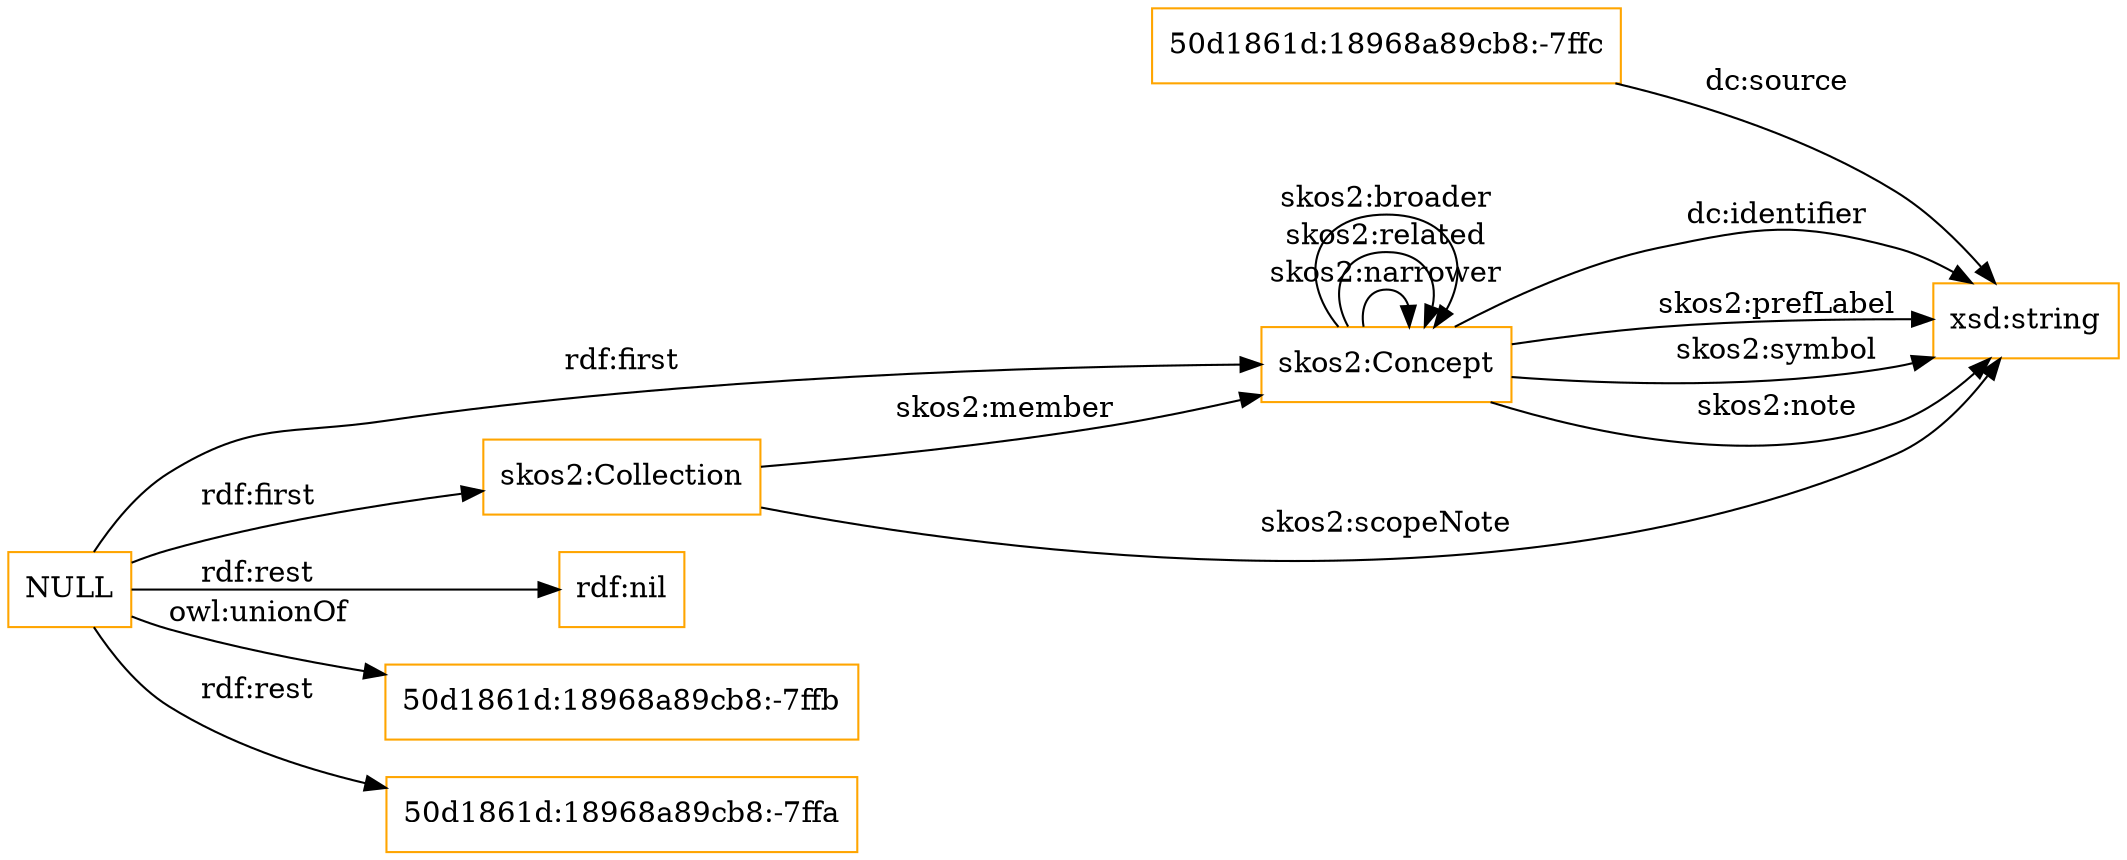 digraph ar2dtool_diagram { 
rankdir=LR;
size="1501"
node [shape = rectangle, color="orange"]; "50d1861d:18968a89cb8:-7ffc" "skos2:Concept" "skos2:Collection" ; /*classes style*/
	"NULL" -> "rdf:nil" [ label = "rdf:rest" ];
	"NULL" -> "skos2:Concept" [ label = "rdf:first" ];
	"NULL" -> "50d1861d:18968a89cb8:-7ffb" [ label = "owl:unionOf" ];
	"NULL" -> "50d1861d:18968a89cb8:-7ffa" [ label = "rdf:rest" ];
	"NULL" -> "skos2:Collection" [ label = "rdf:first" ];
	"skos2:Concept" -> "xsd:string" [ label = "dc:identifier" ];
	"skos2:Concept" -> "xsd:string" [ label = "skos2:prefLabel" ];
	"skos2:Concept" -> "skos2:Concept" [ label = "skos2:narrower" ];
	"skos2:Concept" -> "xsd:string" [ label = "skos2:symbol" ];
	"skos2:Concept" -> "xsd:string" [ label = "skos2:note" ];
	"skos2:Concept" -> "skos2:Concept" [ label = "skos2:related" ];
	"skos2:Collection" -> "skos2:Concept" [ label = "skos2:member" ];
	"skos2:Collection" -> "xsd:string" [ label = "skos2:scopeNote" ];
	"skos2:Concept" -> "skos2:Concept" [ label = "skos2:broader" ];
	"50d1861d:18968a89cb8:-7ffc" -> "xsd:string" [ label = "dc:source" ];

}
